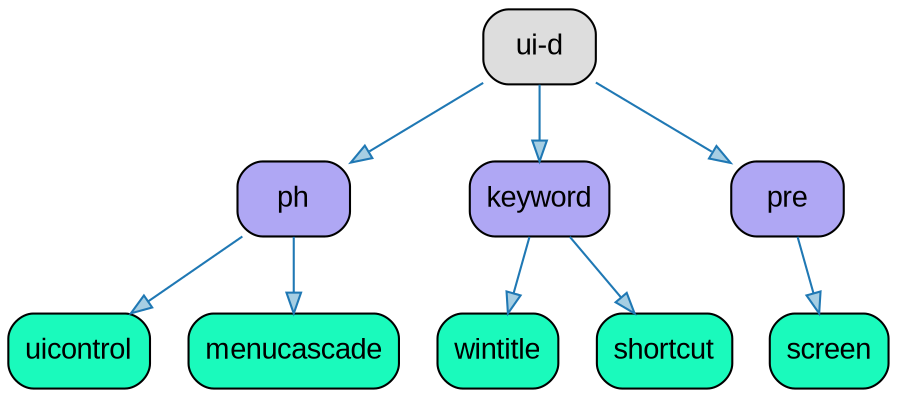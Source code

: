 // DITA Domain ui-d
strict digraph {
				
  // Root node
  
	"ui-d" [label ="ui-d" fontname="Arial" shape="Mrecord" style="filled"  fillcolor="#DDDDDD"]
			
  // Other nodes
      
	"ph" [label ="ph" fontname="Arial" shape="Mrecord" style="filled"  fillcolor="#AFA7F4"]
         
	"uicontrol" [label ="uicontrol" fontname="Arial" shape="Mrecord" style="filled"  fillcolor="#1AFABC"]
         
	"menucascade" [label ="menucascade" fontname="Arial" shape="Mrecord" style="filled"  fillcolor="#1AFABC"]
      
      
	"keyword" [label ="keyword" fontname="Arial" shape="Mrecord" style="filled"  fillcolor="#AFA7F4"]
         
	"wintitle" [label ="wintitle" fontname="Arial" shape="Mrecord" style="filled"  fillcolor="#1AFABC"]
         
	"shortcut" [label ="shortcut" fontname="Arial" shape="Mrecord" style="filled"  fillcolor="#1AFABC"]
      
      
	"pre" [label ="pre" fontname="Arial" shape="Mrecord" style="filled"  fillcolor="#AFA7F4"]
         
	"screen" [label ="screen" fontname="Arial" shape="Mrecord" style="filled"  fillcolor="#1AFABC"]
      
   
  // Edges
      
	"ui-d" -> "ph" [fillcolor="#a6cee3" color="#1f78b4"]
         
	"ph" -> "uicontrol" [fillcolor="#a6cee3" color="#1f78b4"]
         
	"ph" -> "menucascade" [fillcolor="#a6cee3" color="#1f78b4"]
      
      
	"ui-d" -> "keyword" [fillcolor="#a6cee3" color="#1f78b4"]
         
	"keyword" -> "wintitle" [fillcolor="#a6cee3" color="#1f78b4"]
         
	"keyword" -> "shortcut" [fillcolor="#a6cee3" color="#1f78b4"]
      
      
	"ui-d" -> "pre" [fillcolor="#a6cee3" color="#1f78b4"]
         
	"pre" -> "screen" [fillcolor="#a6cee3" color="#1f78b4"]
      
   }